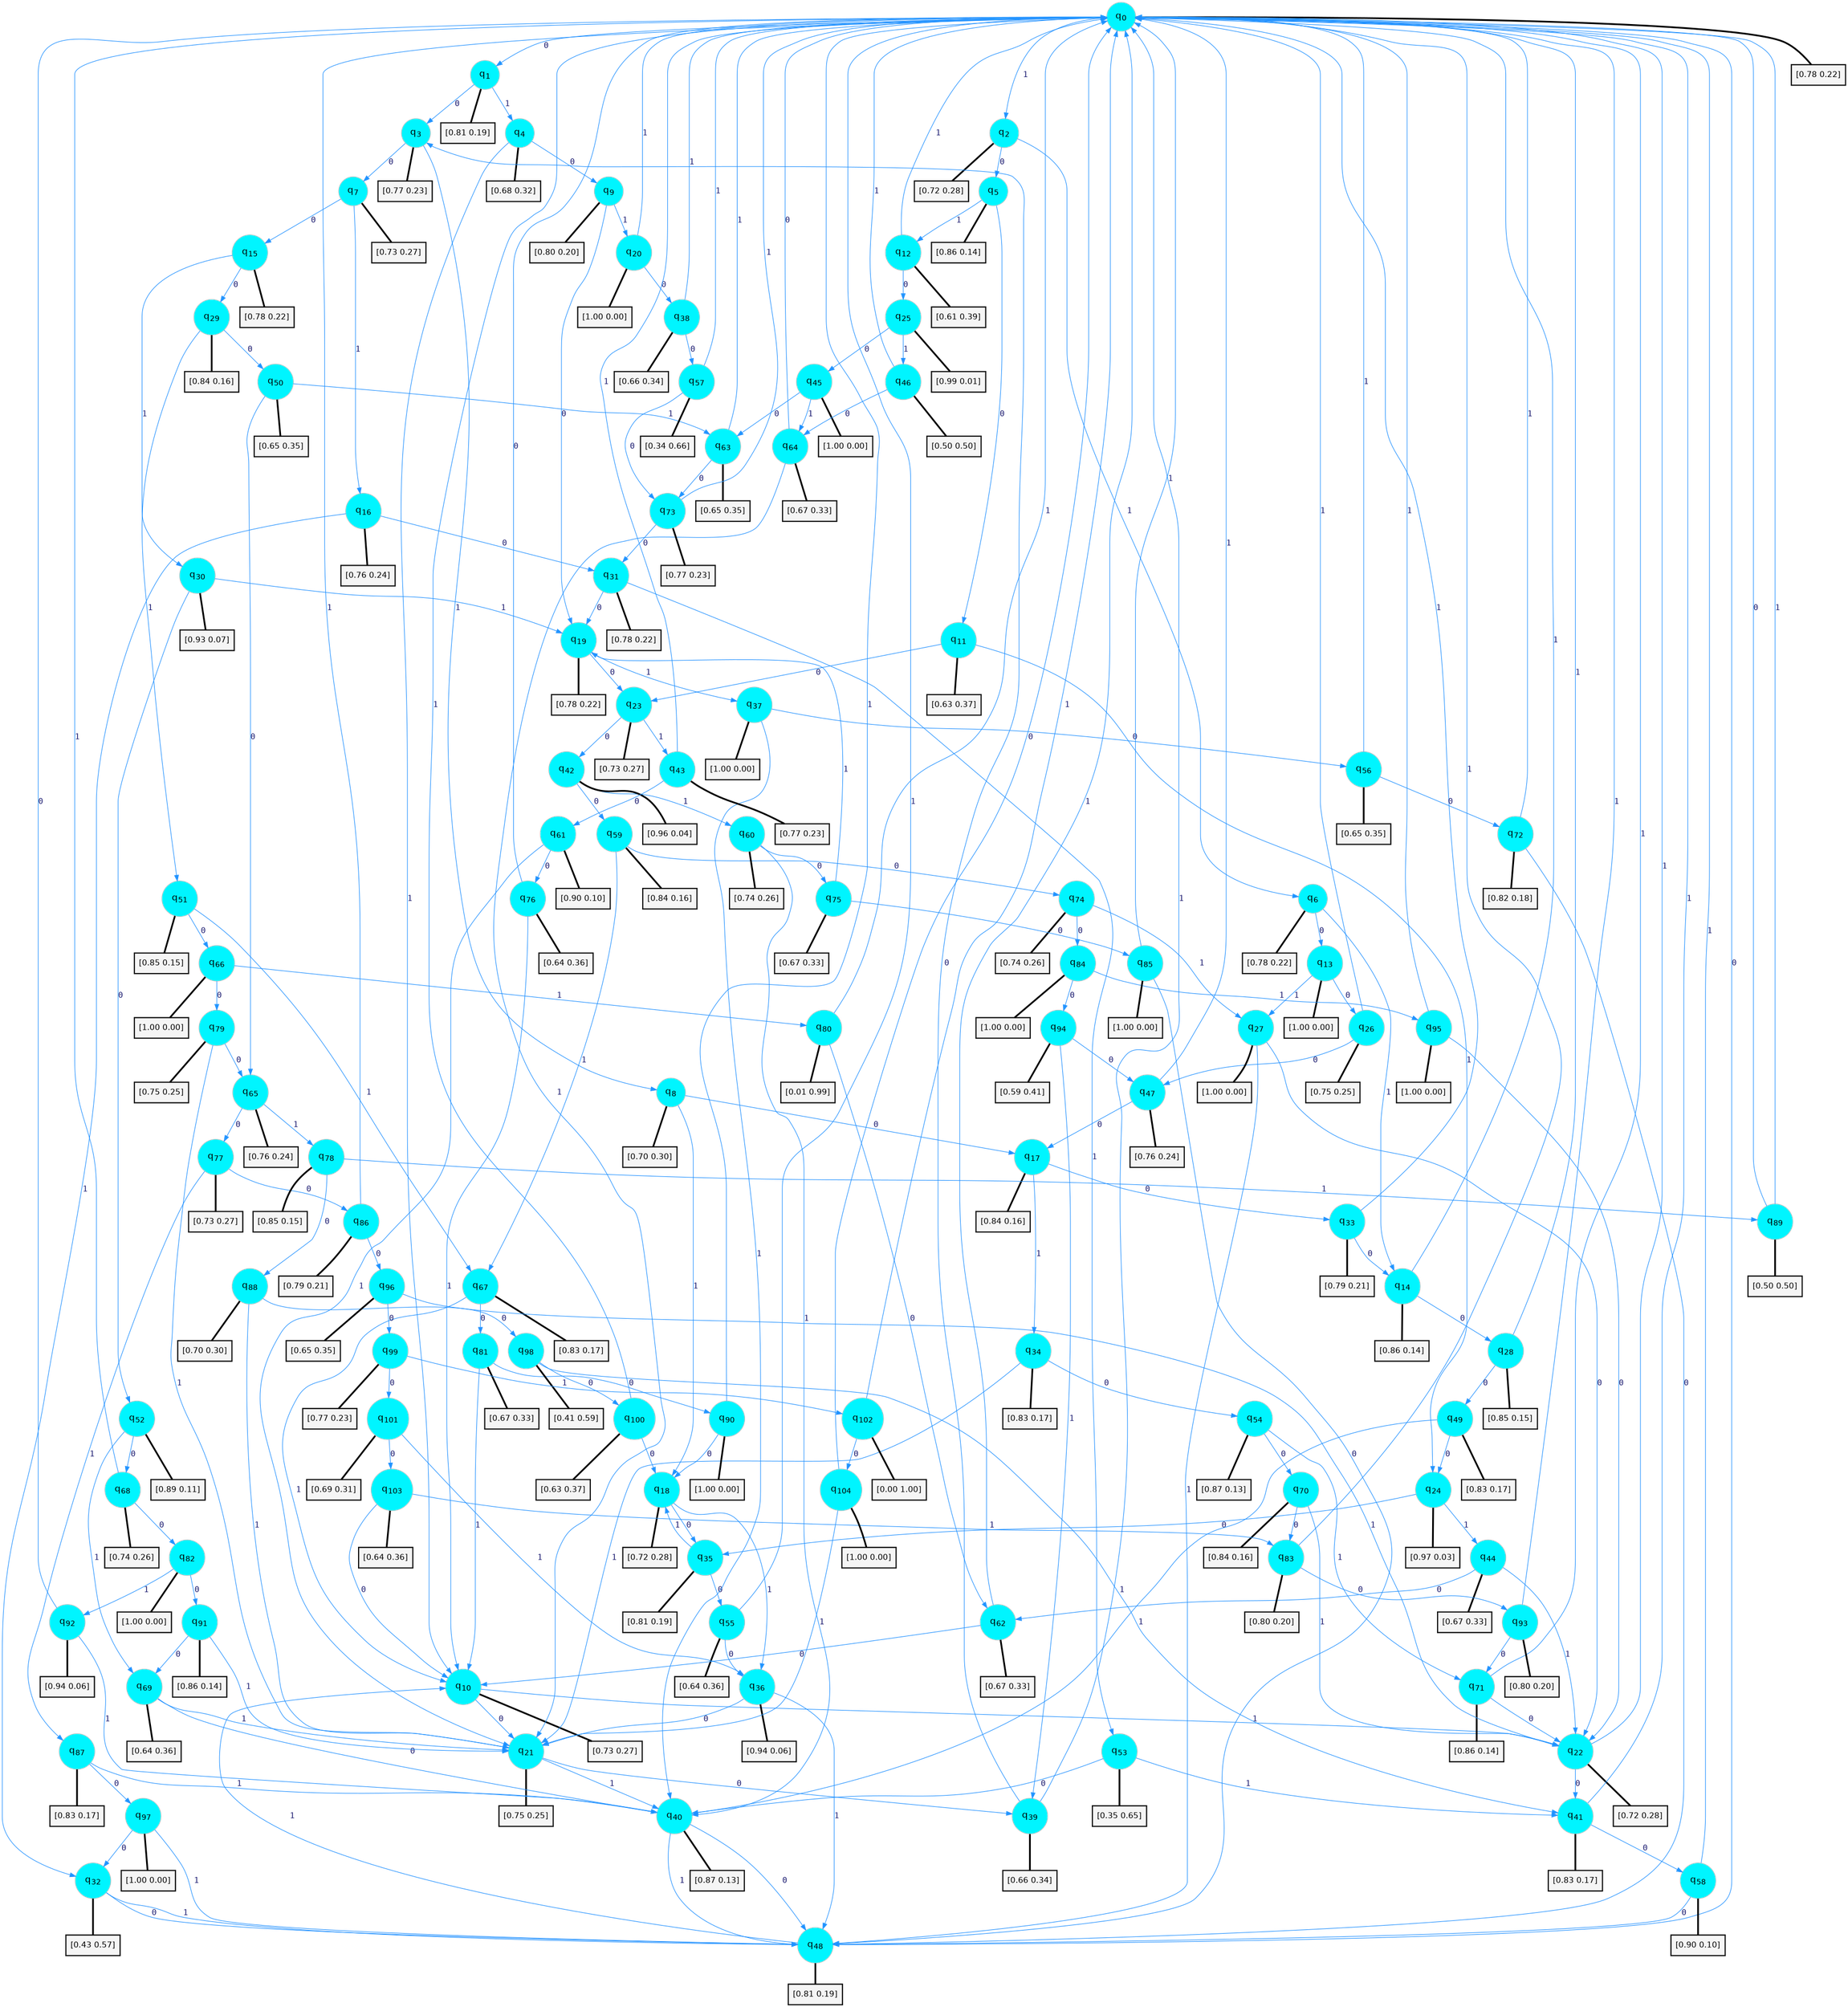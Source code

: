 digraph G {
graph [
bgcolor=transparent, dpi=300, rankdir=TD, size="40,25"];
node [
color=gray, fillcolor=turquoise1, fontcolor=black, fontname=Helvetica, fontsize=16, fontweight=bold, shape=circle, style=filled];
edge [
arrowsize=1, color=dodgerblue1, fontcolor=midnightblue, fontname=courier, fontweight=bold, penwidth=1, style=solid, weight=20];
0[label=<q<SUB>0</SUB>>];
1[label=<q<SUB>1</SUB>>];
2[label=<q<SUB>2</SUB>>];
3[label=<q<SUB>3</SUB>>];
4[label=<q<SUB>4</SUB>>];
5[label=<q<SUB>5</SUB>>];
6[label=<q<SUB>6</SUB>>];
7[label=<q<SUB>7</SUB>>];
8[label=<q<SUB>8</SUB>>];
9[label=<q<SUB>9</SUB>>];
10[label=<q<SUB>10</SUB>>];
11[label=<q<SUB>11</SUB>>];
12[label=<q<SUB>12</SUB>>];
13[label=<q<SUB>13</SUB>>];
14[label=<q<SUB>14</SUB>>];
15[label=<q<SUB>15</SUB>>];
16[label=<q<SUB>16</SUB>>];
17[label=<q<SUB>17</SUB>>];
18[label=<q<SUB>18</SUB>>];
19[label=<q<SUB>19</SUB>>];
20[label=<q<SUB>20</SUB>>];
21[label=<q<SUB>21</SUB>>];
22[label=<q<SUB>22</SUB>>];
23[label=<q<SUB>23</SUB>>];
24[label=<q<SUB>24</SUB>>];
25[label=<q<SUB>25</SUB>>];
26[label=<q<SUB>26</SUB>>];
27[label=<q<SUB>27</SUB>>];
28[label=<q<SUB>28</SUB>>];
29[label=<q<SUB>29</SUB>>];
30[label=<q<SUB>30</SUB>>];
31[label=<q<SUB>31</SUB>>];
32[label=<q<SUB>32</SUB>>];
33[label=<q<SUB>33</SUB>>];
34[label=<q<SUB>34</SUB>>];
35[label=<q<SUB>35</SUB>>];
36[label=<q<SUB>36</SUB>>];
37[label=<q<SUB>37</SUB>>];
38[label=<q<SUB>38</SUB>>];
39[label=<q<SUB>39</SUB>>];
40[label=<q<SUB>40</SUB>>];
41[label=<q<SUB>41</SUB>>];
42[label=<q<SUB>42</SUB>>];
43[label=<q<SUB>43</SUB>>];
44[label=<q<SUB>44</SUB>>];
45[label=<q<SUB>45</SUB>>];
46[label=<q<SUB>46</SUB>>];
47[label=<q<SUB>47</SUB>>];
48[label=<q<SUB>48</SUB>>];
49[label=<q<SUB>49</SUB>>];
50[label=<q<SUB>50</SUB>>];
51[label=<q<SUB>51</SUB>>];
52[label=<q<SUB>52</SUB>>];
53[label=<q<SUB>53</SUB>>];
54[label=<q<SUB>54</SUB>>];
55[label=<q<SUB>55</SUB>>];
56[label=<q<SUB>56</SUB>>];
57[label=<q<SUB>57</SUB>>];
58[label=<q<SUB>58</SUB>>];
59[label=<q<SUB>59</SUB>>];
60[label=<q<SUB>60</SUB>>];
61[label=<q<SUB>61</SUB>>];
62[label=<q<SUB>62</SUB>>];
63[label=<q<SUB>63</SUB>>];
64[label=<q<SUB>64</SUB>>];
65[label=<q<SUB>65</SUB>>];
66[label=<q<SUB>66</SUB>>];
67[label=<q<SUB>67</SUB>>];
68[label=<q<SUB>68</SUB>>];
69[label=<q<SUB>69</SUB>>];
70[label=<q<SUB>70</SUB>>];
71[label=<q<SUB>71</SUB>>];
72[label=<q<SUB>72</SUB>>];
73[label=<q<SUB>73</SUB>>];
74[label=<q<SUB>74</SUB>>];
75[label=<q<SUB>75</SUB>>];
76[label=<q<SUB>76</SUB>>];
77[label=<q<SUB>77</SUB>>];
78[label=<q<SUB>78</SUB>>];
79[label=<q<SUB>79</SUB>>];
80[label=<q<SUB>80</SUB>>];
81[label=<q<SUB>81</SUB>>];
82[label=<q<SUB>82</SUB>>];
83[label=<q<SUB>83</SUB>>];
84[label=<q<SUB>84</SUB>>];
85[label=<q<SUB>85</SUB>>];
86[label=<q<SUB>86</SUB>>];
87[label=<q<SUB>87</SUB>>];
88[label=<q<SUB>88</SUB>>];
89[label=<q<SUB>89</SUB>>];
90[label=<q<SUB>90</SUB>>];
91[label=<q<SUB>91</SUB>>];
92[label=<q<SUB>92</SUB>>];
93[label=<q<SUB>93</SUB>>];
94[label=<q<SUB>94</SUB>>];
95[label=<q<SUB>95</SUB>>];
96[label=<q<SUB>96</SUB>>];
97[label=<q<SUB>97</SUB>>];
98[label=<q<SUB>98</SUB>>];
99[label=<q<SUB>99</SUB>>];
100[label=<q<SUB>100</SUB>>];
101[label=<q<SUB>101</SUB>>];
102[label=<q<SUB>102</SUB>>];
103[label=<q<SUB>103</SUB>>];
104[label=<q<SUB>104</SUB>>];
105[label="[0.78 0.22]", shape=box,fontcolor=black, fontname=Helvetica, fontsize=14, penwidth=2, fillcolor=whitesmoke,color=black];
106[label="[0.81 0.19]", shape=box,fontcolor=black, fontname=Helvetica, fontsize=14, penwidth=2, fillcolor=whitesmoke,color=black];
107[label="[0.72 0.28]", shape=box,fontcolor=black, fontname=Helvetica, fontsize=14, penwidth=2, fillcolor=whitesmoke,color=black];
108[label="[0.77 0.23]", shape=box,fontcolor=black, fontname=Helvetica, fontsize=14, penwidth=2, fillcolor=whitesmoke,color=black];
109[label="[0.68 0.32]", shape=box,fontcolor=black, fontname=Helvetica, fontsize=14, penwidth=2, fillcolor=whitesmoke,color=black];
110[label="[0.86 0.14]", shape=box,fontcolor=black, fontname=Helvetica, fontsize=14, penwidth=2, fillcolor=whitesmoke,color=black];
111[label="[0.78 0.22]", shape=box,fontcolor=black, fontname=Helvetica, fontsize=14, penwidth=2, fillcolor=whitesmoke,color=black];
112[label="[0.73 0.27]", shape=box,fontcolor=black, fontname=Helvetica, fontsize=14, penwidth=2, fillcolor=whitesmoke,color=black];
113[label="[0.70 0.30]", shape=box,fontcolor=black, fontname=Helvetica, fontsize=14, penwidth=2, fillcolor=whitesmoke,color=black];
114[label="[0.80 0.20]", shape=box,fontcolor=black, fontname=Helvetica, fontsize=14, penwidth=2, fillcolor=whitesmoke,color=black];
115[label="[0.73 0.27]", shape=box,fontcolor=black, fontname=Helvetica, fontsize=14, penwidth=2, fillcolor=whitesmoke,color=black];
116[label="[0.63 0.37]", shape=box,fontcolor=black, fontname=Helvetica, fontsize=14, penwidth=2, fillcolor=whitesmoke,color=black];
117[label="[0.61 0.39]", shape=box,fontcolor=black, fontname=Helvetica, fontsize=14, penwidth=2, fillcolor=whitesmoke,color=black];
118[label="[1.00 0.00]", shape=box,fontcolor=black, fontname=Helvetica, fontsize=14, penwidth=2, fillcolor=whitesmoke,color=black];
119[label="[0.86 0.14]", shape=box,fontcolor=black, fontname=Helvetica, fontsize=14, penwidth=2, fillcolor=whitesmoke,color=black];
120[label="[0.78 0.22]", shape=box,fontcolor=black, fontname=Helvetica, fontsize=14, penwidth=2, fillcolor=whitesmoke,color=black];
121[label="[0.76 0.24]", shape=box,fontcolor=black, fontname=Helvetica, fontsize=14, penwidth=2, fillcolor=whitesmoke,color=black];
122[label="[0.84 0.16]", shape=box,fontcolor=black, fontname=Helvetica, fontsize=14, penwidth=2, fillcolor=whitesmoke,color=black];
123[label="[0.72 0.28]", shape=box,fontcolor=black, fontname=Helvetica, fontsize=14, penwidth=2, fillcolor=whitesmoke,color=black];
124[label="[0.78 0.22]", shape=box,fontcolor=black, fontname=Helvetica, fontsize=14, penwidth=2, fillcolor=whitesmoke,color=black];
125[label="[1.00 0.00]", shape=box,fontcolor=black, fontname=Helvetica, fontsize=14, penwidth=2, fillcolor=whitesmoke,color=black];
126[label="[0.75 0.25]", shape=box,fontcolor=black, fontname=Helvetica, fontsize=14, penwidth=2, fillcolor=whitesmoke,color=black];
127[label="[0.72 0.28]", shape=box,fontcolor=black, fontname=Helvetica, fontsize=14, penwidth=2, fillcolor=whitesmoke,color=black];
128[label="[0.73 0.27]", shape=box,fontcolor=black, fontname=Helvetica, fontsize=14, penwidth=2, fillcolor=whitesmoke,color=black];
129[label="[0.97 0.03]", shape=box,fontcolor=black, fontname=Helvetica, fontsize=14, penwidth=2, fillcolor=whitesmoke,color=black];
130[label="[0.99 0.01]", shape=box,fontcolor=black, fontname=Helvetica, fontsize=14, penwidth=2, fillcolor=whitesmoke,color=black];
131[label="[0.75 0.25]", shape=box,fontcolor=black, fontname=Helvetica, fontsize=14, penwidth=2, fillcolor=whitesmoke,color=black];
132[label="[1.00 0.00]", shape=box,fontcolor=black, fontname=Helvetica, fontsize=14, penwidth=2, fillcolor=whitesmoke,color=black];
133[label="[0.85 0.15]", shape=box,fontcolor=black, fontname=Helvetica, fontsize=14, penwidth=2, fillcolor=whitesmoke,color=black];
134[label="[0.84 0.16]", shape=box,fontcolor=black, fontname=Helvetica, fontsize=14, penwidth=2, fillcolor=whitesmoke,color=black];
135[label="[0.93 0.07]", shape=box,fontcolor=black, fontname=Helvetica, fontsize=14, penwidth=2, fillcolor=whitesmoke,color=black];
136[label="[0.78 0.22]", shape=box,fontcolor=black, fontname=Helvetica, fontsize=14, penwidth=2, fillcolor=whitesmoke,color=black];
137[label="[0.43 0.57]", shape=box,fontcolor=black, fontname=Helvetica, fontsize=14, penwidth=2, fillcolor=whitesmoke,color=black];
138[label="[0.79 0.21]", shape=box,fontcolor=black, fontname=Helvetica, fontsize=14, penwidth=2, fillcolor=whitesmoke,color=black];
139[label="[0.83 0.17]", shape=box,fontcolor=black, fontname=Helvetica, fontsize=14, penwidth=2, fillcolor=whitesmoke,color=black];
140[label="[0.81 0.19]", shape=box,fontcolor=black, fontname=Helvetica, fontsize=14, penwidth=2, fillcolor=whitesmoke,color=black];
141[label="[0.94 0.06]", shape=box,fontcolor=black, fontname=Helvetica, fontsize=14, penwidth=2, fillcolor=whitesmoke,color=black];
142[label="[1.00 0.00]", shape=box,fontcolor=black, fontname=Helvetica, fontsize=14, penwidth=2, fillcolor=whitesmoke,color=black];
143[label="[0.66 0.34]", shape=box,fontcolor=black, fontname=Helvetica, fontsize=14, penwidth=2, fillcolor=whitesmoke,color=black];
144[label="[0.66 0.34]", shape=box,fontcolor=black, fontname=Helvetica, fontsize=14, penwidth=2, fillcolor=whitesmoke,color=black];
145[label="[0.87 0.13]", shape=box,fontcolor=black, fontname=Helvetica, fontsize=14, penwidth=2, fillcolor=whitesmoke,color=black];
146[label="[0.83 0.17]", shape=box,fontcolor=black, fontname=Helvetica, fontsize=14, penwidth=2, fillcolor=whitesmoke,color=black];
147[label="[0.96 0.04]", shape=box,fontcolor=black, fontname=Helvetica, fontsize=14, penwidth=2, fillcolor=whitesmoke,color=black];
148[label="[0.77 0.23]", shape=box,fontcolor=black, fontname=Helvetica, fontsize=14, penwidth=2, fillcolor=whitesmoke,color=black];
149[label="[0.67 0.33]", shape=box,fontcolor=black, fontname=Helvetica, fontsize=14, penwidth=2, fillcolor=whitesmoke,color=black];
150[label="[1.00 0.00]", shape=box,fontcolor=black, fontname=Helvetica, fontsize=14, penwidth=2, fillcolor=whitesmoke,color=black];
151[label="[0.50 0.50]", shape=box,fontcolor=black, fontname=Helvetica, fontsize=14, penwidth=2, fillcolor=whitesmoke,color=black];
152[label="[0.76 0.24]", shape=box,fontcolor=black, fontname=Helvetica, fontsize=14, penwidth=2, fillcolor=whitesmoke,color=black];
153[label="[0.81 0.19]", shape=box,fontcolor=black, fontname=Helvetica, fontsize=14, penwidth=2, fillcolor=whitesmoke,color=black];
154[label="[0.83 0.17]", shape=box,fontcolor=black, fontname=Helvetica, fontsize=14, penwidth=2, fillcolor=whitesmoke,color=black];
155[label="[0.65 0.35]", shape=box,fontcolor=black, fontname=Helvetica, fontsize=14, penwidth=2, fillcolor=whitesmoke,color=black];
156[label="[0.85 0.15]", shape=box,fontcolor=black, fontname=Helvetica, fontsize=14, penwidth=2, fillcolor=whitesmoke,color=black];
157[label="[0.89 0.11]", shape=box,fontcolor=black, fontname=Helvetica, fontsize=14, penwidth=2, fillcolor=whitesmoke,color=black];
158[label="[0.35 0.65]", shape=box,fontcolor=black, fontname=Helvetica, fontsize=14, penwidth=2, fillcolor=whitesmoke,color=black];
159[label="[0.87 0.13]", shape=box,fontcolor=black, fontname=Helvetica, fontsize=14, penwidth=2, fillcolor=whitesmoke,color=black];
160[label="[0.64 0.36]", shape=box,fontcolor=black, fontname=Helvetica, fontsize=14, penwidth=2, fillcolor=whitesmoke,color=black];
161[label="[0.65 0.35]", shape=box,fontcolor=black, fontname=Helvetica, fontsize=14, penwidth=2, fillcolor=whitesmoke,color=black];
162[label="[0.34 0.66]", shape=box,fontcolor=black, fontname=Helvetica, fontsize=14, penwidth=2, fillcolor=whitesmoke,color=black];
163[label="[0.90 0.10]", shape=box,fontcolor=black, fontname=Helvetica, fontsize=14, penwidth=2, fillcolor=whitesmoke,color=black];
164[label="[0.84 0.16]", shape=box,fontcolor=black, fontname=Helvetica, fontsize=14, penwidth=2, fillcolor=whitesmoke,color=black];
165[label="[0.74 0.26]", shape=box,fontcolor=black, fontname=Helvetica, fontsize=14, penwidth=2, fillcolor=whitesmoke,color=black];
166[label="[0.90 0.10]", shape=box,fontcolor=black, fontname=Helvetica, fontsize=14, penwidth=2, fillcolor=whitesmoke,color=black];
167[label="[0.67 0.33]", shape=box,fontcolor=black, fontname=Helvetica, fontsize=14, penwidth=2, fillcolor=whitesmoke,color=black];
168[label="[0.65 0.35]", shape=box,fontcolor=black, fontname=Helvetica, fontsize=14, penwidth=2, fillcolor=whitesmoke,color=black];
169[label="[0.67 0.33]", shape=box,fontcolor=black, fontname=Helvetica, fontsize=14, penwidth=2, fillcolor=whitesmoke,color=black];
170[label="[0.76 0.24]", shape=box,fontcolor=black, fontname=Helvetica, fontsize=14, penwidth=2, fillcolor=whitesmoke,color=black];
171[label="[1.00 0.00]", shape=box,fontcolor=black, fontname=Helvetica, fontsize=14, penwidth=2, fillcolor=whitesmoke,color=black];
172[label="[0.83 0.17]", shape=box,fontcolor=black, fontname=Helvetica, fontsize=14, penwidth=2, fillcolor=whitesmoke,color=black];
173[label="[0.74 0.26]", shape=box,fontcolor=black, fontname=Helvetica, fontsize=14, penwidth=2, fillcolor=whitesmoke,color=black];
174[label="[0.64 0.36]", shape=box,fontcolor=black, fontname=Helvetica, fontsize=14, penwidth=2, fillcolor=whitesmoke,color=black];
175[label="[0.84 0.16]", shape=box,fontcolor=black, fontname=Helvetica, fontsize=14, penwidth=2, fillcolor=whitesmoke,color=black];
176[label="[0.86 0.14]", shape=box,fontcolor=black, fontname=Helvetica, fontsize=14, penwidth=2, fillcolor=whitesmoke,color=black];
177[label="[0.82 0.18]", shape=box,fontcolor=black, fontname=Helvetica, fontsize=14, penwidth=2, fillcolor=whitesmoke,color=black];
178[label="[0.77 0.23]", shape=box,fontcolor=black, fontname=Helvetica, fontsize=14, penwidth=2, fillcolor=whitesmoke,color=black];
179[label="[0.74 0.26]", shape=box,fontcolor=black, fontname=Helvetica, fontsize=14, penwidth=2, fillcolor=whitesmoke,color=black];
180[label="[0.67 0.33]", shape=box,fontcolor=black, fontname=Helvetica, fontsize=14, penwidth=2, fillcolor=whitesmoke,color=black];
181[label="[0.64 0.36]", shape=box,fontcolor=black, fontname=Helvetica, fontsize=14, penwidth=2, fillcolor=whitesmoke,color=black];
182[label="[0.73 0.27]", shape=box,fontcolor=black, fontname=Helvetica, fontsize=14, penwidth=2, fillcolor=whitesmoke,color=black];
183[label="[0.85 0.15]", shape=box,fontcolor=black, fontname=Helvetica, fontsize=14, penwidth=2, fillcolor=whitesmoke,color=black];
184[label="[0.75 0.25]", shape=box,fontcolor=black, fontname=Helvetica, fontsize=14, penwidth=2, fillcolor=whitesmoke,color=black];
185[label="[0.01 0.99]", shape=box,fontcolor=black, fontname=Helvetica, fontsize=14, penwidth=2, fillcolor=whitesmoke,color=black];
186[label="[0.67 0.33]", shape=box,fontcolor=black, fontname=Helvetica, fontsize=14, penwidth=2, fillcolor=whitesmoke,color=black];
187[label="[1.00 0.00]", shape=box,fontcolor=black, fontname=Helvetica, fontsize=14, penwidth=2, fillcolor=whitesmoke,color=black];
188[label="[0.80 0.20]", shape=box,fontcolor=black, fontname=Helvetica, fontsize=14, penwidth=2, fillcolor=whitesmoke,color=black];
189[label="[1.00 0.00]", shape=box,fontcolor=black, fontname=Helvetica, fontsize=14, penwidth=2, fillcolor=whitesmoke,color=black];
190[label="[1.00 0.00]", shape=box,fontcolor=black, fontname=Helvetica, fontsize=14, penwidth=2, fillcolor=whitesmoke,color=black];
191[label="[0.79 0.21]", shape=box,fontcolor=black, fontname=Helvetica, fontsize=14, penwidth=2, fillcolor=whitesmoke,color=black];
192[label="[0.83 0.17]", shape=box,fontcolor=black, fontname=Helvetica, fontsize=14, penwidth=2, fillcolor=whitesmoke,color=black];
193[label="[0.70 0.30]", shape=box,fontcolor=black, fontname=Helvetica, fontsize=14, penwidth=2, fillcolor=whitesmoke,color=black];
194[label="[0.50 0.50]", shape=box,fontcolor=black, fontname=Helvetica, fontsize=14, penwidth=2, fillcolor=whitesmoke,color=black];
195[label="[1.00 0.00]", shape=box,fontcolor=black, fontname=Helvetica, fontsize=14, penwidth=2, fillcolor=whitesmoke,color=black];
196[label="[0.86 0.14]", shape=box,fontcolor=black, fontname=Helvetica, fontsize=14, penwidth=2, fillcolor=whitesmoke,color=black];
197[label="[0.94 0.06]", shape=box,fontcolor=black, fontname=Helvetica, fontsize=14, penwidth=2, fillcolor=whitesmoke,color=black];
198[label="[0.80 0.20]", shape=box,fontcolor=black, fontname=Helvetica, fontsize=14, penwidth=2, fillcolor=whitesmoke,color=black];
199[label="[0.59 0.41]", shape=box,fontcolor=black, fontname=Helvetica, fontsize=14, penwidth=2, fillcolor=whitesmoke,color=black];
200[label="[1.00 0.00]", shape=box,fontcolor=black, fontname=Helvetica, fontsize=14, penwidth=2, fillcolor=whitesmoke,color=black];
201[label="[0.65 0.35]", shape=box,fontcolor=black, fontname=Helvetica, fontsize=14, penwidth=2, fillcolor=whitesmoke,color=black];
202[label="[1.00 0.00]", shape=box,fontcolor=black, fontname=Helvetica, fontsize=14, penwidth=2, fillcolor=whitesmoke,color=black];
203[label="[0.41 0.59]", shape=box,fontcolor=black, fontname=Helvetica, fontsize=14, penwidth=2, fillcolor=whitesmoke,color=black];
204[label="[0.77 0.23]", shape=box,fontcolor=black, fontname=Helvetica, fontsize=14, penwidth=2, fillcolor=whitesmoke,color=black];
205[label="[0.63 0.37]", shape=box,fontcolor=black, fontname=Helvetica, fontsize=14, penwidth=2, fillcolor=whitesmoke,color=black];
206[label="[0.69 0.31]", shape=box,fontcolor=black, fontname=Helvetica, fontsize=14, penwidth=2, fillcolor=whitesmoke,color=black];
207[label="[0.00 1.00]", shape=box,fontcolor=black, fontname=Helvetica, fontsize=14, penwidth=2, fillcolor=whitesmoke,color=black];
208[label="[0.64 0.36]", shape=box,fontcolor=black, fontname=Helvetica, fontsize=14, penwidth=2, fillcolor=whitesmoke,color=black];
209[label="[1.00 0.00]", shape=box,fontcolor=black, fontname=Helvetica, fontsize=14, penwidth=2, fillcolor=whitesmoke,color=black];
0->1 [label=0];
0->2 [label=1];
0->105 [arrowhead=none, penwidth=3,color=black];
1->3 [label=0];
1->4 [label=1];
1->106 [arrowhead=none, penwidth=3,color=black];
2->5 [label=0];
2->6 [label=1];
2->107 [arrowhead=none, penwidth=3,color=black];
3->7 [label=0];
3->8 [label=1];
3->108 [arrowhead=none, penwidth=3,color=black];
4->9 [label=0];
4->10 [label=1];
4->109 [arrowhead=none, penwidth=3,color=black];
5->11 [label=0];
5->12 [label=1];
5->110 [arrowhead=none, penwidth=3,color=black];
6->13 [label=0];
6->14 [label=1];
6->111 [arrowhead=none, penwidth=3,color=black];
7->15 [label=0];
7->16 [label=1];
7->112 [arrowhead=none, penwidth=3,color=black];
8->17 [label=0];
8->18 [label=1];
8->113 [arrowhead=none, penwidth=3,color=black];
9->19 [label=0];
9->20 [label=1];
9->114 [arrowhead=none, penwidth=3,color=black];
10->21 [label=0];
10->22 [label=1];
10->115 [arrowhead=none, penwidth=3,color=black];
11->23 [label=0];
11->24 [label=1];
11->116 [arrowhead=none, penwidth=3,color=black];
12->25 [label=0];
12->0 [label=1];
12->117 [arrowhead=none, penwidth=3,color=black];
13->26 [label=0];
13->27 [label=1];
13->118 [arrowhead=none, penwidth=3,color=black];
14->28 [label=0];
14->0 [label=1];
14->119 [arrowhead=none, penwidth=3,color=black];
15->29 [label=0];
15->30 [label=1];
15->120 [arrowhead=none, penwidth=3,color=black];
16->31 [label=0];
16->32 [label=1];
16->121 [arrowhead=none, penwidth=3,color=black];
17->33 [label=0];
17->34 [label=1];
17->122 [arrowhead=none, penwidth=3,color=black];
18->35 [label=0];
18->36 [label=1];
18->123 [arrowhead=none, penwidth=3,color=black];
19->23 [label=0];
19->37 [label=1];
19->124 [arrowhead=none, penwidth=3,color=black];
20->38 [label=0];
20->0 [label=1];
20->125 [arrowhead=none, penwidth=3,color=black];
21->39 [label=0];
21->40 [label=1];
21->126 [arrowhead=none, penwidth=3,color=black];
22->41 [label=0];
22->0 [label=1];
22->127 [arrowhead=none, penwidth=3,color=black];
23->42 [label=0];
23->43 [label=1];
23->128 [arrowhead=none, penwidth=3,color=black];
24->35 [label=0];
24->44 [label=1];
24->129 [arrowhead=none, penwidth=3,color=black];
25->45 [label=0];
25->46 [label=1];
25->130 [arrowhead=none, penwidth=3,color=black];
26->47 [label=0];
26->0 [label=1];
26->131 [arrowhead=none, penwidth=3,color=black];
27->22 [label=0];
27->48 [label=1];
27->132 [arrowhead=none, penwidth=3,color=black];
28->49 [label=0];
28->0 [label=1];
28->133 [arrowhead=none, penwidth=3,color=black];
29->50 [label=0];
29->51 [label=1];
29->134 [arrowhead=none, penwidth=3,color=black];
30->52 [label=0];
30->19 [label=1];
30->135 [arrowhead=none, penwidth=3,color=black];
31->19 [label=0];
31->53 [label=1];
31->136 [arrowhead=none, penwidth=3,color=black];
32->48 [label=0];
32->48 [label=1];
32->137 [arrowhead=none, penwidth=3,color=black];
33->14 [label=0];
33->0 [label=1];
33->138 [arrowhead=none, penwidth=3,color=black];
34->54 [label=0];
34->21 [label=1];
34->139 [arrowhead=none, penwidth=3,color=black];
35->55 [label=0];
35->18 [label=1];
35->140 [arrowhead=none, penwidth=3,color=black];
36->21 [label=0];
36->48 [label=1];
36->141 [arrowhead=none, penwidth=3,color=black];
37->56 [label=0];
37->40 [label=1];
37->142 [arrowhead=none, penwidth=3,color=black];
38->57 [label=0];
38->0 [label=1];
38->143 [arrowhead=none, penwidth=3,color=black];
39->3 [label=0];
39->0 [label=1];
39->144 [arrowhead=none, penwidth=3,color=black];
40->48 [label=0];
40->48 [label=1];
40->145 [arrowhead=none, penwidth=3,color=black];
41->58 [label=0];
41->0 [label=1];
41->146 [arrowhead=none, penwidth=3,color=black];
42->59 [label=0];
42->60 [label=1];
42->147 [arrowhead=none, penwidth=3,color=black];
43->61 [label=0];
43->0 [label=1];
43->148 [arrowhead=none, penwidth=3,color=black];
44->62 [label=0];
44->22 [label=1];
44->149 [arrowhead=none, penwidth=3,color=black];
45->63 [label=0];
45->64 [label=1];
45->150 [arrowhead=none, penwidth=3,color=black];
46->64 [label=0];
46->0 [label=1];
46->151 [arrowhead=none, penwidth=3,color=black];
47->17 [label=0];
47->0 [label=1];
47->152 [arrowhead=none, penwidth=3,color=black];
48->0 [label=0];
48->10 [label=1];
48->153 [arrowhead=none, penwidth=3,color=black];
49->24 [label=0];
49->40 [label=1];
49->154 [arrowhead=none, penwidth=3,color=black];
50->65 [label=0];
50->63 [label=1];
50->155 [arrowhead=none, penwidth=3,color=black];
51->66 [label=0];
51->67 [label=1];
51->156 [arrowhead=none, penwidth=3,color=black];
52->68 [label=0];
52->69 [label=1];
52->157 [arrowhead=none, penwidth=3,color=black];
53->40 [label=0];
53->41 [label=1];
53->158 [arrowhead=none, penwidth=3,color=black];
54->70 [label=0];
54->71 [label=1];
54->159 [arrowhead=none, penwidth=3,color=black];
55->36 [label=0];
55->0 [label=1];
55->160 [arrowhead=none, penwidth=3,color=black];
56->72 [label=0];
56->0 [label=1];
56->161 [arrowhead=none, penwidth=3,color=black];
57->73 [label=0];
57->0 [label=1];
57->162 [arrowhead=none, penwidth=3,color=black];
58->48 [label=0];
58->0 [label=1];
58->163 [arrowhead=none, penwidth=3,color=black];
59->74 [label=0];
59->67 [label=1];
59->164 [arrowhead=none, penwidth=3,color=black];
60->75 [label=0];
60->40 [label=1];
60->165 [arrowhead=none, penwidth=3,color=black];
61->76 [label=0];
61->21 [label=1];
61->166 [arrowhead=none, penwidth=3,color=black];
62->10 [label=0];
62->0 [label=1];
62->167 [arrowhead=none, penwidth=3,color=black];
63->73 [label=0];
63->0 [label=1];
63->168 [arrowhead=none, penwidth=3,color=black];
64->0 [label=0];
64->21 [label=1];
64->169 [arrowhead=none, penwidth=3,color=black];
65->77 [label=0];
65->78 [label=1];
65->170 [arrowhead=none, penwidth=3,color=black];
66->79 [label=0];
66->80 [label=1];
66->171 [arrowhead=none, penwidth=3,color=black];
67->81 [label=0];
67->10 [label=1];
67->172 [arrowhead=none, penwidth=3,color=black];
68->82 [label=0];
68->0 [label=1];
68->173 [arrowhead=none, penwidth=3,color=black];
69->40 [label=0];
69->21 [label=1];
69->174 [arrowhead=none, penwidth=3,color=black];
70->83 [label=0];
70->22 [label=1];
70->175 [arrowhead=none, penwidth=3,color=black];
71->22 [label=0];
71->0 [label=1];
71->176 [arrowhead=none, penwidth=3,color=black];
72->48 [label=0];
72->0 [label=1];
72->177 [arrowhead=none, penwidth=3,color=black];
73->31 [label=0];
73->0 [label=1];
73->178 [arrowhead=none, penwidth=3,color=black];
74->84 [label=0];
74->27 [label=1];
74->179 [arrowhead=none, penwidth=3,color=black];
75->85 [label=0];
75->19 [label=1];
75->180 [arrowhead=none, penwidth=3,color=black];
76->0 [label=0];
76->10 [label=1];
76->181 [arrowhead=none, penwidth=3,color=black];
77->86 [label=0];
77->87 [label=1];
77->182 [arrowhead=none, penwidth=3,color=black];
78->88 [label=0];
78->89 [label=1];
78->183 [arrowhead=none, penwidth=3,color=black];
79->65 [label=0];
79->21 [label=1];
79->184 [arrowhead=none, penwidth=3,color=black];
80->62 [label=0];
80->0 [label=1];
80->185 [arrowhead=none, penwidth=3,color=black];
81->90 [label=0];
81->10 [label=1];
81->186 [arrowhead=none, penwidth=3,color=black];
82->91 [label=0];
82->92 [label=1];
82->187 [arrowhead=none, penwidth=3,color=black];
83->93 [label=0];
83->0 [label=1];
83->188 [arrowhead=none, penwidth=3,color=black];
84->94 [label=0];
84->95 [label=1];
84->189 [arrowhead=none, penwidth=3,color=black];
85->48 [label=0];
85->0 [label=1];
85->190 [arrowhead=none, penwidth=3,color=black];
86->96 [label=0];
86->0 [label=1];
86->191 [arrowhead=none, penwidth=3,color=black];
87->97 [label=0];
87->40 [label=1];
87->192 [arrowhead=none, penwidth=3,color=black];
88->98 [label=0];
88->21 [label=1];
88->193 [arrowhead=none, penwidth=3,color=black];
89->0 [label=0];
89->0 [label=1];
89->194 [arrowhead=none, penwidth=3,color=black];
90->18 [label=0];
90->0 [label=1];
90->195 [arrowhead=none, penwidth=3,color=black];
91->69 [label=0];
91->21 [label=1];
91->196 [arrowhead=none, penwidth=3,color=black];
92->0 [label=0];
92->40 [label=1];
92->197 [arrowhead=none, penwidth=3,color=black];
93->71 [label=0];
93->0 [label=1];
93->198 [arrowhead=none, penwidth=3,color=black];
94->47 [label=0];
94->39 [label=1];
94->199 [arrowhead=none, penwidth=3,color=black];
95->22 [label=0];
95->0 [label=1];
95->200 [arrowhead=none, penwidth=3,color=black];
96->99 [label=0];
96->22 [label=1];
96->201 [arrowhead=none, penwidth=3,color=black];
97->32 [label=0];
97->48 [label=1];
97->202 [arrowhead=none, penwidth=3,color=black];
98->100 [label=0];
98->41 [label=1];
98->203 [arrowhead=none, penwidth=3,color=black];
99->101 [label=0];
99->102 [label=1];
99->204 [arrowhead=none, penwidth=3,color=black];
100->18 [label=0];
100->0 [label=1];
100->205 [arrowhead=none, penwidth=3,color=black];
101->103 [label=0];
101->36 [label=1];
101->206 [arrowhead=none, penwidth=3,color=black];
102->104 [label=0];
102->0 [label=1];
102->207 [arrowhead=none, penwidth=3,color=black];
103->10 [label=0];
103->83 [label=1];
103->208 [arrowhead=none, penwidth=3,color=black];
104->0 [label=0];
104->21 [label=1];
104->209 [arrowhead=none, penwidth=3,color=black];
}
